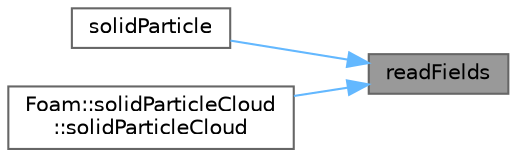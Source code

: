 digraph "readFields"
{
 // LATEX_PDF_SIZE
  bgcolor="transparent";
  edge [fontname=Helvetica,fontsize=10,labelfontname=Helvetica,labelfontsize=10];
  node [fontname=Helvetica,fontsize=10,shape=box,height=0.2,width=0.4];
  rankdir="RL";
  Node1 [id="Node000001",label="readFields",height=0.2,width=0.4,color="gray40", fillcolor="grey60", style="filled", fontcolor="black",tooltip=" "];
  Node1 -> Node2 [id="edge1_Node000001_Node000002",dir="back",color="steelblue1",style="solid",tooltip=" "];
  Node2 [id="Node000002",label="solidParticle",height=0.2,width=0.4,color="grey40", fillcolor="white", style="filled",URL="$classFoam_1_1solidParticle.html#abd13348e6d3393d10cf4268337a6eea4",tooltip=" "];
  Node1 -> Node3 [id="edge2_Node000001_Node000003",dir="back",color="steelblue1",style="solid",tooltip=" "];
  Node3 [id="Node000003",label="Foam::solidParticleCloud\l::solidParticleCloud",height=0.2,width=0.4,color="grey40", fillcolor="white", style="filled",URL="$classFoam_1_1solidParticleCloud.html#a7cf66086e25e9945980293865aff6c40",tooltip=" "];
}
